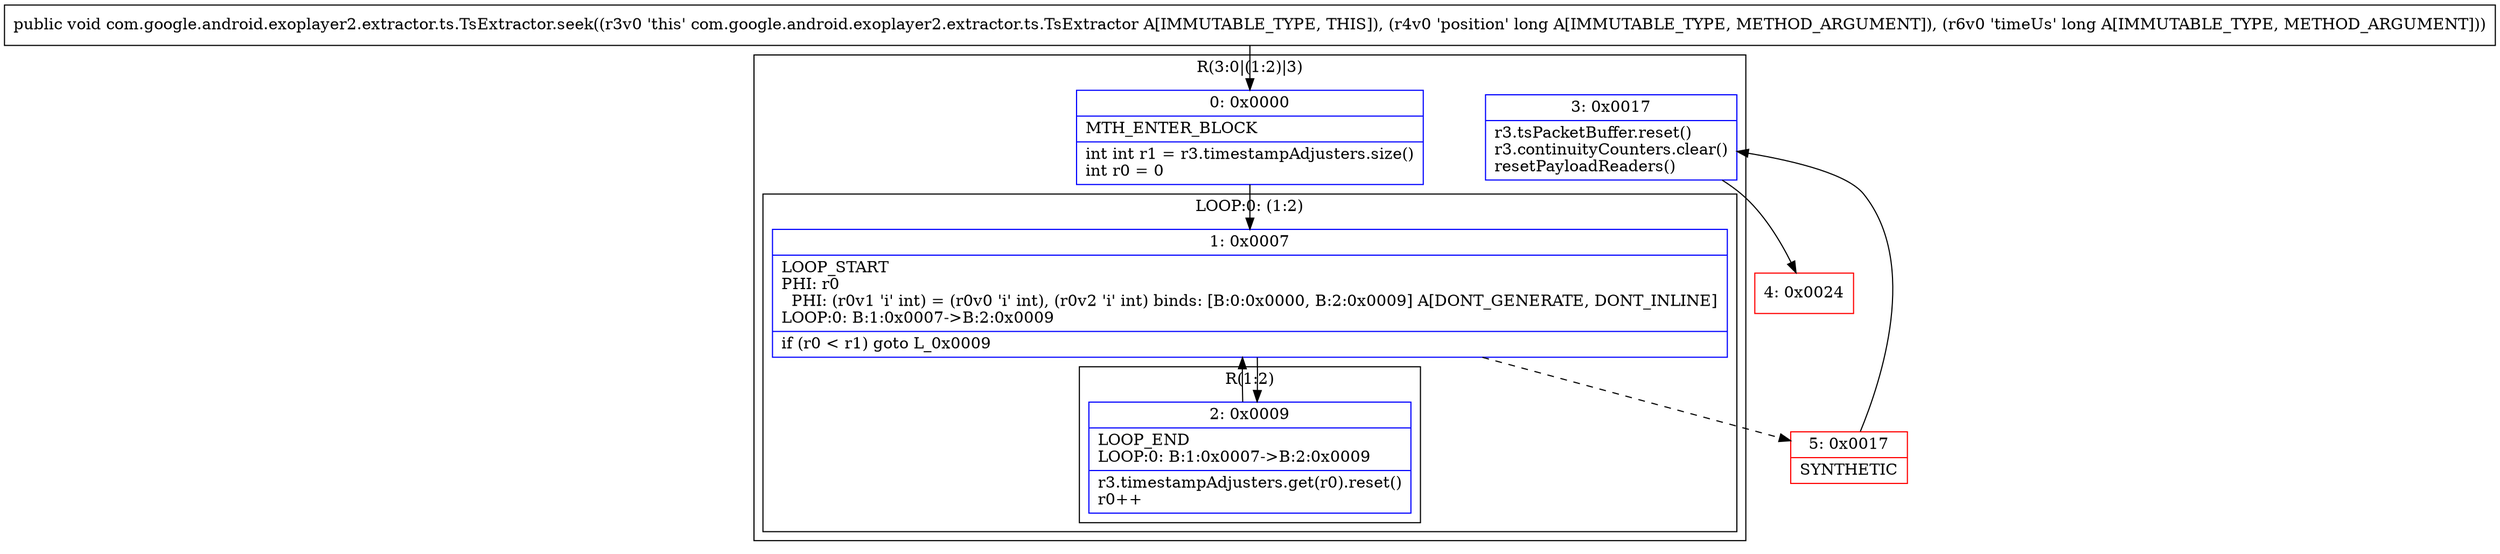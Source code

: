 digraph "CFG forcom.google.android.exoplayer2.extractor.ts.TsExtractor.seek(JJ)V" {
subgraph cluster_Region_402439587 {
label = "R(3:0|(1:2)|3)";
node [shape=record,color=blue];
Node_0 [shape=record,label="{0\:\ 0x0000|MTH_ENTER_BLOCK\l|int int r1 = r3.timestampAdjusters.size()\lint r0 = 0\l}"];
subgraph cluster_LoopRegion_1962079420 {
label = "LOOP:0: (1:2)";
node [shape=record,color=blue];
Node_1 [shape=record,label="{1\:\ 0x0007|LOOP_START\lPHI: r0 \l  PHI: (r0v1 'i' int) = (r0v0 'i' int), (r0v2 'i' int) binds: [B:0:0x0000, B:2:0x0009] A[DONT_GENERATE, DONT_INLINE]\lLOOP:0: B:1:0x0007\-\>B:2:0x0009\l|if (r0 \< r1) goto L_0x0009\l}"];
subgraph cluster_Region_1050832658 {
label = "R(1:2)";
node [shape=record,color=blue];
Node_2 [shape=record,label="{2\:\ 0x0009|LOOP_END\lLOOP:0: B:1:0x0007\-\>B:2:0x0009\l|r3.timestampAdjusters.get(r0).reset()\lr0++\l}"];
}
}
Node_3 [shape=record,label="{3\:\ 0x0017|r3.tsPacketBuffer.reset()\lr3.continuityCounters.clear()\lresetPayloadReaders()\l}"];
}
Node_4 [shape=record,color=red,label="{4\:\ 0x0024}"];
Node_5 [shape=record,color=red,label="{5\:\ 0x0017|SYNTHETIC\l}"];
MethodNode[shape=record,label="{public void com.google.android.exoplayer2.extractor.ts.TsExtractor.seek((r3v0 'this' com.google.android.exoplayer2.extractor.ts.TsExtractor A[IMMUTABLE_TYPE, THIS]), (r4v0 'position' long A[IMMUTABLE_TYPE, METHOD_ARGUMENT]), (r6v0 'timeUs' long A[IMMUTABLE_TYPE, METHOD_ARGUMENT])) }"];
MethodNode -> Node_0;
Node_0 -> Node_1;
Node_1 -> Node_2;
Node_1 -> Node_5[style=dashed];
Node_2 -> Node_1;
Node_3 -> Node_4;
Node_5 -> Node_3;
}

